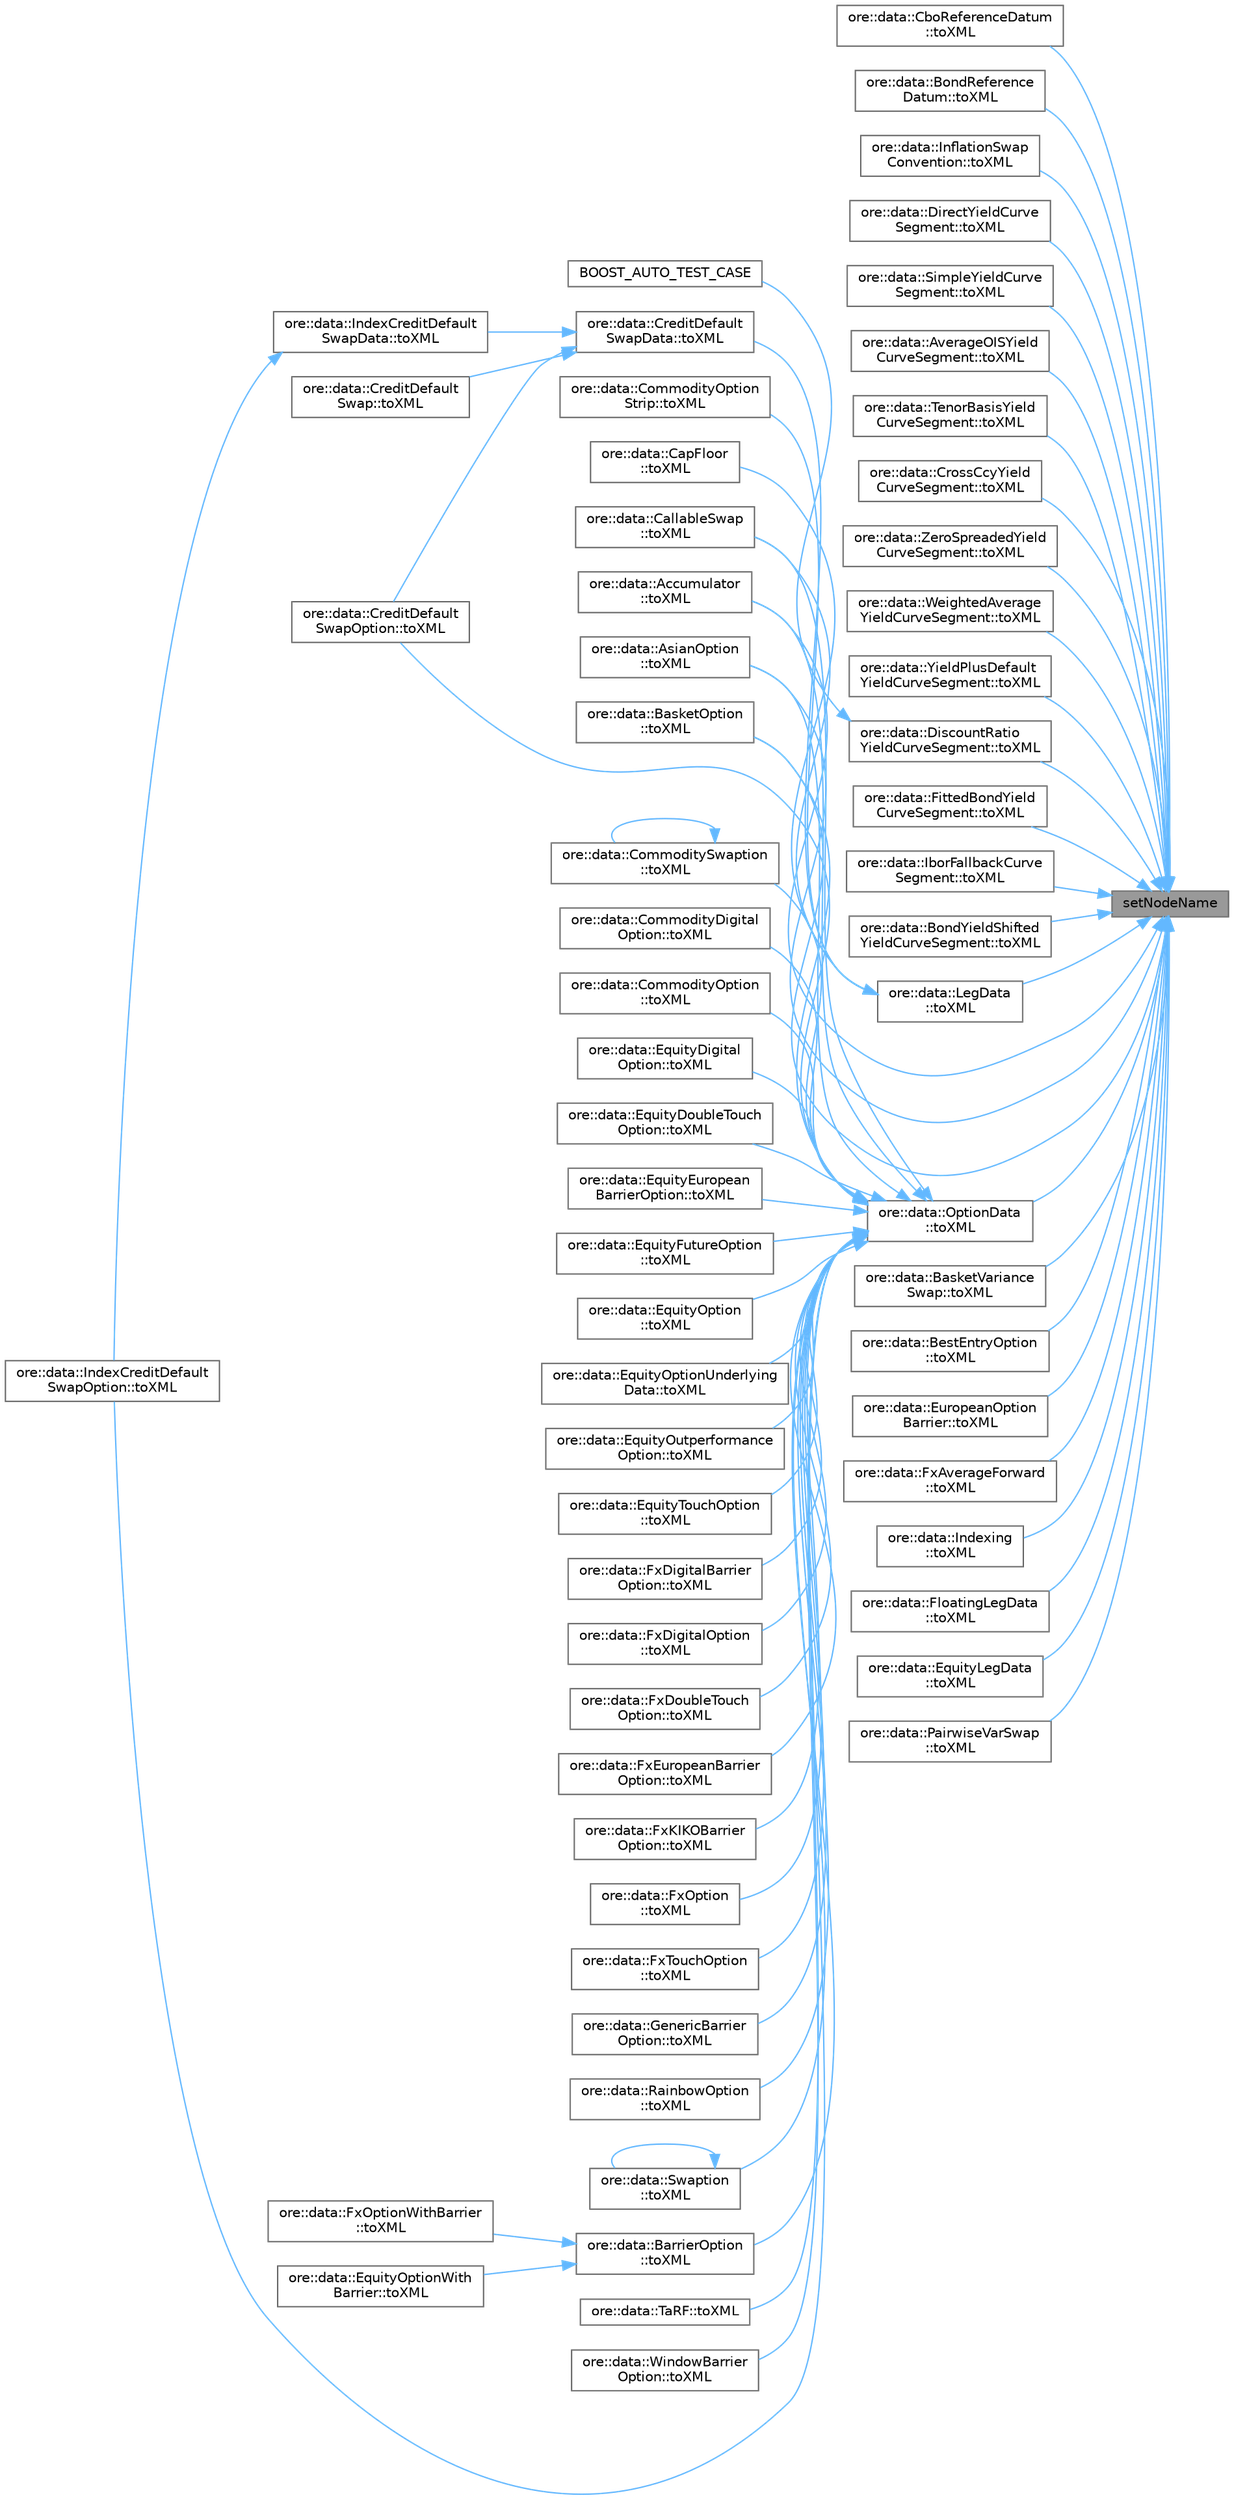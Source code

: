 digraph "setNodeName"
{
 // INTERACTIVE_SVG=YES
 // LATEX_PDF_SIZE
  bgcolor="transparent";
  edge [fontname=Helvetica,fontsize=10,labelfontname=Helvetica,labelfontsize=10];
  node [fontname=Helvetica,fontsize=10,shape=box,height=0.2,width=0.4];
  rankdir="RL";
  Node1 [label="setNodeName",height=0.2,width=0.4,color="gray40", fillcolor="grey60", style="filled", fontcolor="black",tooltip=" "];
  Node1 -> Node2 [dir="back",color="steelblue1",style="solid"];
  Node2 [label="ore::data::CboReferenceDatum\l::toXML",height=0.2,width=0.4,color="grey40", fillcolor="white", style="filled",URL="$classore_1_1data_1_1_cbo_reference_datum.html#a98c77e5a9e18de0cd031a56f97459774",tooltip=" "];
  Node1 -> Node3 [dir="back",color="steelblue1",style="solid"];
  Node3 [label="ore::data::BondReference\lDatum::toXML",height=0.2,width=0.4,color="grey40", fillcolor="white", style="filled",URL="$classore_1_1data_1_1_bond_reference_datum.html#a98c77e5a9e18de0cd031a56f97459774",tooltip=" "];
  Node1 -> Node4 [dir="back",color="steelblue1",style="solid"];
  Node4 [label="ore::data::InflationSwap\lConvention::toXML",height=0.2,width=0.4,color="grey40", fillcolor="white", style="filled",URL="$classore_1_1data_1_1_inflation_swap_convention.html#a7efefb9270d6c4933e4c96de0771f17a",tooltip=" "];
  Node1 -> Node5 [dir="back",color="steelblue1",style="solid"];
  Node5 [label="ore::data::DirectYieldCurve\lSegment::toXML",height=0.2,width=0.4,color="grey40", fillcolor="white", style="filled",URL="$classore_1_1data_1_1_direct_yield_curve_segment.html#a7efefb9270d6c4933e4c96de0771f17a",tooltip=" "];
  Node1 -> Node6 [dir="back",color="steelblue1",style="solid"];
  Node6 [label="ore::data::SimpleYieldCurve\lSegment::toXML",height=0.2,width=0.4,color="grey40", fillcolor="white", style="filled",URL="$classore_1_1data_1_1_simple_yield_curve_segment.html#a7efefb9270d6c4933e4c96de0771f17a",tooltip=" "];
  Node1 -> Node7 [dir="back",color="steelblue1",style="solid"];
  Node7 [label="ore::data::AverageOISYield\lCurveSegment::toXML",height=0.2,width=0.4,color="grey40", fillcolor="white", style="filled",URL="$classore_1_1data_1_1_average_o_i_s_yield_curve_segment.html#a7efefb9270d6c4933e4c96de0771f17a",tooltip=" "];
  Node1 -> Node8 [dir="back",color="steelblue1",style="solid"];
  Node8 [label="ore::data::TenorBasisYield\lCurveSegment::toXML",height=0.2,width=0.4,color="grey40", fillcolor="white", style="filled",URL="$classore_1_1data_1_1_tenor_basis_yield_curve_segment.html#a7efefb9270d6c4933e4c96de0771f17a",tooltip=" "];
  Node1 -> Node9 [dir="back",color="steelblue1",style="solid"];
  Node9 [label="ore::data::CrossCcyYield\lCurveSegment::toXML",height=0.2,width=0.4,color="grey40", fillcolor="white", style="filled",URL="$classore_1_1data_1_1_cross_ccy_yield_curve_segment.html#a7efefb9270d6c4933e4c96de0771f17a",tooltip=" "];
  Node1 -> Node10 [dir="back",color="steelblue1",style="solid"];
  Node10 [label="ore::data::ZeroSpreadedYield\lCurveSegment::toXML",height=0.2,width=0.4,color="grey40", fillcolor="white", style="filled",URL="$classore_1_1data_1_1_zero_spreaded_yield_curve_segment.html#a7efefb9270d6c4933e4c96de0771f17a",tooltip=" "];
  Node1 -> Node11 [dir="back",color="steelblue1",style="solid"];
  Node11 [label="ore::data::WeightedAverage\lYieldCurveSegment::toXML",height=0.2,width=0.4,color="grey40", fillcolor="white", style="filled",URL="$classore_1_1data_1_1_weighted_average_yield_curve_segment.html#a7efefb9270d6c4933e4c96de0771f17a",tooltip=" "];
  Node1 -> Node12 [dir="back",color="steelblue1",style="solid"];
  Node12 [label="ore::data::YieldPlusDefault\lYieldCurveSegment::toXML",height=0.2,width=0.4,color="grey40", fillcolor="white", style="filled",URL="$classore_1_1data_1_1_yield_plus_default_yield_curve_segment.html#a7efefb9270d6c4933e4c96de0771f17a",tooltip=" "];
  Node1 -> Node13 [dir="back",color="steelblue1",style="solid"];
  Node13 [label="ore::data::DiscountRatio\lYieldCurveSegment::toXML",height=0.2,width=0.4,color="grey40", fillcolor="white", style="filled",URL="$classore_1_1data_1_1_discount_ratio_yield_curve_segment.html#a7efefb9270d6c4933e4c96de0771f17a",tooltip=" "];
  Node13 -> Node14 [dir="back",color="steelblue1",style="solid"];
  Node14 [label="BOOST_AUTO_TEST_CASE",height=0.2,width=0.4,color="grey40", fillcolor="white", style="filled",URL="$test_2curveconfig_8cpp.html#ade3158f2c130b472f310e1c6f359d790",tooltip=" "];
  Node1 -> Node15 [dir="back",color="steelblue1",style="solid"];
  Node15 [label="ore::data::FittedBondYield\lCurveSegment::toXML",height=0.2,width=0.4,color="grey40", fillcolor="white", style="filled",URL="$classore_1_1data_1_1_fitted_bond_yield_curve_segment.html#a7efefb9270d6c4933e4c96de0771f17a",tooltip=" "];
  Node1 -> Node16 [dir="back",color="steelblue1",style="solid"];
  Node16 [label="ore::data::IborFallbackCurve\lSegment::toXML",height=0.2,width=0.4,color="grey40", fillcolor="white", style="filled",URL="$classore_1_1data_1_1_ibor_fallback_curve_segment.html#a7efefb9270d6c4933e4c96de0771f17a",tooltip=" "];
  Node1 -> Node17 [dir="back",color="steelblue1",style="solid"];
  Node17 [label="ore::data::BondYieldShifted\lYieldCurveSegment::toXML",height=0.2,width=0.4,color="grey40", fillcolor="white", style="filled",URL="$classore_1_1data_1_1_bond_yield_shifted_yield_curve_segment.html#a7efefb9270d6c4933e4c96de0771f17a",tooltip=" "];
  Node1 -> Node18 [dir="back",color="steelblue1",style="solid"];
  Node18 [label="ore::data::Accumulator\l::toXML",height=0.2,width=0.4,color="grey40", fillcolor="white", style="filled",URL="$classore_1_1data_1_1_accumulator.html#a7efefb9270d6c4933e4c96de0771f17a",tooltip=" "];
  Node1 -> Node19 [dir="back",color="steelblue1",style="solid"];
  Node19 [label="ore::data::AsianOption\l::toXML",height=0.2,width=0.4,color="grey40", fillcolor="white", style="filled",URL="$classore_1_1data_1_1_asian_option.html#a7efefb9270d6c4933e4c96de0771f17a",tooltip=" "];
  Node1 -> Node20 [dir="back",color="steelblue1",style="solid"];
  Node20 [label="ore::data::BasketOption\l::toXML",height=0.2,width=0.4,color="grey40", fillcolor="white", style="filled",URL="$classore_1_1data_1_1_basket_option.html#a7efefb9270d6c4933e4c96de0771f17a",tooltip=" "];
  Node1 -> Node21 [dir="back",color="steelblue1",style="solid"];
  Node21 [label="ore::data::BasketVariance\lSwap::toXML",height=0.2,width=0.4,color="grey40", fillcolor="white", style="filled",URL="$classore_1_1data_1_1_basket_variance_swap.html#a7efefb9270d6c4933e4c96de0771f17a",tooltip=" "];
  Node1 -> Node22 [dir="back",color="steelblue1",style="solid"];
  Node22 [label="ore::data::BestEntryOption\l::toXML",height=0.2,width=0.4,color="grey40", fillcolor="white", style="filled",URL="$classore_1_1data_1_1_best_entry_option.html#a7efefb9270d6c4933e4c96de0771f17a",tooltip=" "];
  Node1 -> Node23 [dir="back",color="steelblue1",style="solid"];
  Node23 [label="ore::data::EuropeanOption\lBarrier::toXML",height=0.2,width=0.4,color="grey40", fillcolor="white", style="filled",URL="$classore_1_1data_1_1_european_option_barrier.html#a7efefb9270d6c4933e4c96de0771f17a",tooltip=" "];
  Node1 -> Node24 [dir="back",color="steelblue1",style="solid"];
  Node24 [label="ore::data::FxAverageForward\l::toXML",height=0.2,width=0.4,color="grey40", fillcolor="white", style="filled",URL="$classore_1_1data_1_1_fx_average_forward.html#a7efefb9270d6c4933e4c96de0771f17a",tooltip=" "];
  Node1 -> Node25 [dir="back",color="steelblue1",style="solid"];
  Node25 [label="ore::data::Indexing\l::toXML",height=0.2,width=0.4,color="grey40", fillcolor="white", style="filled",URL="$classore_1_1data_1_1_indexing.html#a7efefb9270d6c4933e4c96de0771f17a",tooltip=" "];
  Node1 -> Node26 [dir="back",color="steelblue1",style="solid"];
  Node26 [label="ore::data::FloatingLegData\l::toXML",height=0.2,width=0.4,color="grey40", fillcolor="white", style="filled",URL="$classore_1_1data_1_1_floating_leg_data.html#a7efefb9270d6c4933e4c96de0771f17a",tooltip=" "];
  Node1 -> Node27 [dir="back",color="steelblue1",style="solid"];
  Node27 [label="ore::data::EquityLegData\l::toXML",height=0.2,width=0.4,color="grey40", fillcolor="white", style="filled",URL="$classore_1_1data_1_1_equity_leg_data.html#a7efefb9270d6c4933e4c96de0771f17a",tooltip=" "];
  Node1 -> Node28 [dir="back",color="steelblue1",style="solid"];
  Node28 [label="ore::data::LegData\l::toXML",height=0.2,width=0.4,color="grey40", fillcolor="white", style="filled",URL="$classore_1_1data_1_1_leg_data.html#a7efefb9270d6c4933e4c96de0771f17a",tooltip=" "];
  Node28 -> Node29 [dir="back",color="steelblue1",style="solid"];
  Node29 [label="ore::data::CallableSwap\l::toXML",height=0.2,width=0.4,color="grey40", fillcolor="white", style="filled",URL="$classore_1_1data_1_1_callable_swap.html#a98c77e5a9e18de0cd031a56f97459774",tooltip=" "];
  Node28 -> Node30 [dir="back",color="steelblue1",style="solid"];
  Node30 [label="ore::data::CommodityOption\lStrip::toXML",height=0.2,width=0.4,color="grey40", fillcolor="white", style="filled",URL="$classore_1_1data_1_1_commodity_option_strip.html#a98c77e5a9e18de0cd031a56f97459774",tooltip=" "];
  Node28 -> Node31 [dir="back",color="steelblue1",style="solid"];
  Node31 [label="ore::data::CapFloor\l::toXML",height=0.2,width=0.4,color="grey40", fillcolor="white", style="filled",URL="$classore_1_1data_1_1_cap_floor.html#a7efefb9270d6c4933e4c96de0771f17a",tooltip=" "];
  Node28 -> Node32 [dir="back",color="steelblue1",style="solid"];
  Node32 [label="ore::data::CreditDefault\lSwapData::toXML",height=0.2,width=0.4,color="grey40", fillcolor="white", style="filled",URL="$classore_1_1data_1_1_credit_default_swap_data.html#a7efefb9270d6c4933e4c96de0771f17a",tooltip=" "];
  Node32 -> Node33 [dir="back",color="steelblue1",style="solid"];
  Node33 [label="ore::data::IndexCreditDefault\lSwapData::toXML",height=0.2,width=0.4,color="grey40", fillcolor="white", style="filled",URL="$classore_1_1data_1_1_index_credit_default_swap_data.html#a98c77e5a9e18de0cd031a56f97459774",tooltip=" "];
  Node33 -> Node34 [dir="back",color="steelblue1",style="solid"];
  Node34 [label="ore::data::IndexCreditDefault\lSwapOption::toXML",height=0.2,width=0.4,color="grey40", fillcolor="white", style="filled",URL="$classore_1_1data_1_1_index_credit_default_swap_option.html#a98c77e5a9e18de0cd031a56f97459774",tooltip=" "];
  Node32 -> Node35 [dir="back",color="steelblue1",style="solid"];
  Node35 [label="ore::data::CreditDefault\lSwap::toXML",height=0.2,width=0.4,color="grey40", fillcolor="white", style="filled",URL="$classore_1_1data_1_1_credit_default_swap.html#a7efefb9270d6c4933e4c96de0771f17a",tooltip=" "];
  Node32 -> Node36 [dir="back",color="steelblue1",style="solid"];
  Node36 [label="ore::data::CreditDefault\lSwapOption::toXML",height=0.2,width=0.4,color="grey40", fillcolor="white", style="filled",URL="$classore_1_1data_1_1_credit_default_swap_option.html#a7efefb9270d6c4933e4c96de0771f17a",tooltip=" "];
  Node1 -> Node37 [dir="back",color="steelblue1",style="solid"];
  Node37 [label="ore::data::OptionData\l::toXML",height=0.2,width=0.4,color="grey40", fillcolor="white", style="filled",URL="$classore_1_1data_1_1_option_data.html#a7efefb9270d6c4933e4c96de0771f17a",tooltip=" "];
  Node37 -> Node38 [dir="back",color="steelblue1",style="solid"];
  Node38 [label="ore::data::BarrierOption\l::toXML",height=0.2,width=0.4,color="grey40", fillcolor="white", style="filled",URL="$classore_1_1data_1_1_barrier_option.html#a98c77e5a9e18de0cd031a56f97459774",tooltip=" "];
  Node38 -> Node39 [dir="back",color="steelblue1",style="solid"];
  Node39 [label="ore::data::FxOptionWithBarrier\l::toXML",height=0.2,width=0.4,color="grey40", fillcolor="white", style="filled",URL="$classore_1_1data_1_1_fx_option_with_barrier.html#a5c10f5bd7e0435a01713935a199ad5ff",tooltip=" "];
  Node38 -> Node40 [dir="back",color="steelblue1",style="solid"];
  Node40 [label="ore::data::EquityOptionWith\lBarrier::toXML",height=0.2,width=0.4,color="grey40", fillcolor="white", style="filled",URL="$classore_1_1data_1_1_equity_option_with_barrier.html#a5c10f5bd7e0435a01713935a199ad5ff",tooltip=" "];
  Node37 -> Node29 [dir="back",color="steelblue1",style="solid"];
  Node37 -> Node41 [dir="back",color="steelblue1",style="solid"];
  Node41 [label="ore::data::CommoditySwaption\l::toXML",height=0.2,width=0.4,color="grey40", fillcolor="white", style="filled",URL="$classore_1_1data_1_1_commodity_swaption.html#a98c77e5a9e18de0cd031a56f97459774",tooltip=" "];
  Node41 -> Node41 [dir="back",color="steelblue1",style="solid"];
  Node37 -> Node34 [dir="back",color="steelblue1",style="solid"];
  Node37 -> Node18 [dir="back",color="steelblue1",style="solid"];
  Node37 -> Node19 [dir="back",color="steelblue1",style="solid"];
  Node37 -> Node20 [dir="back",color="steelblue1",style="solid"];
  Node37 -> Node42 [dir="back",color="steelblue1",style="solid"];
  Node42 [label="ore::data::CommodityDigital\lOption::toXML",height=0.2,width=0.4,color="grey40", fillcolor="white", style="filled",URL="$classore_1_1data_1_1_commodity_digital_option.html#a7efefb9270d6c4933e4c96de0771f17a",tooltip=" "];
  Node37 -> Node43 [dir="back",color="steelblue1",style="solid"];
  Node43 [label="ore::data::CommodityOption\l::toXML",height=0.2,width=0.4,color="grey40", fillcolor="white", style="filled",URL="$classore_1_1data_1_1_commodity_option.html#a7efefb9270d6c4933e4c96de0771f17a",tooltip=" "];
  Node37 -> Node36 [dir="back",color="steelblue1",style="solid"];
  Node37 -> Node44 [dir="back",color="steelblue1",style="solid"];
  Node44 [label="ore::data::EquityDigital\lOption::toXML",height=0.2,width=0.4,color="grey40", fillcolor="white", style="filled",URL="$classore_1_1data_1_1_equity_digital_option.html#a7efefb9270d6c4933e4c96de0771f17a",tooltip=" "];
  Node37 -> Node45 [dir="back",color="steelblue1",style="solid"];
  Node45 [label="ore::data::EquityDoubleTouch\lOption::toXML",height=0.2,width=0.4,color="grey40", fillcolor="white", style="filled",URL="$classore_1_1data_1_1_equity_double_touch_option.html#a7efefb9270d6c4933e4c96de0771f17a",tooltip=" "];
  Node37 -> Node46 [dir="back",color="steelblue1",style="solid"];
  Node46 [label="ore::data::EquityEuropean\lBarrierOption::toXML",height=0.2,width=0.4,color="grey40", fillcolor="white", style="filled",URL="$classore_1_1data_1_1_equity_european_barrier_option.html#a7efefb9270d6c4933e4c96de0771f17a",tooltip=" "];
  Node37 -> Node47 [dir="back",color="steelblue1",style="solid"];
  Node47 [label="ore::data::EquityFutureOption\l::toXML",height=0.2,width=0.4,color="grey40", fillcolor="white", style="filled",URL="$classore_1_1data_1_1_equity_future_option.html#a7efefb9270d6c4933e4c96de0771f17a",tooltip=" "];
  Node37 -> Node48 [dir="back",color="steelblue1",style="solid"];
  Node48 [label="ore::data::EquityOption\l::toXML",height=0.2,width=0.4,color="grey40", fillcolor="white", style="filled",URL="$classore_1_1data_1_1_equity_option.html#a7efefb9270d6c4933e4c96de0771f17a",tooltip=" "];
  Node37 -> Node49 [dir="back",color="steelblue1",style="solid"];
  Node49 [label="ore::data::EquityOptionUnderlying\lData::toXML",height=0.2,width=0.4,color="grey40", fillcolor="white", style="filled",URL="$classore_1_1data_1_1_equity_option_underlying_data.html#a7efefb9270d6c4933e4c96de0771f17a",tooltip=" "];
  Node37 -> Node50 [dir="back",color="steelblue1",style="solid"];
  Node50 [label="ore::data::EquityOutperformance\lOption::toXML",height=0.2,width=0.4,color="grey40", fillcolor="white", style="filled",URL="$classore_1_1data_1_1_equity_outperformance_option.html#a7efefb9270d6c4933e4c96de0771f17a",tooltip=" "];
  Node37 -> Node51 [dir="back",color="steelblue1",style="solid"];
  Node51 [label="ore::data::EquityTouchOption\l::toXML",height=0.2,width=0.4,color="grey40", fillcolor="white", style="filled",URL="$classore_1_1data_1_1_equity_touch_option.html#a7efefb9270d6c4933e4c96de0771f17a",tooltip=" "];
  Node37 -> Node52 [dir="back",color="steelblue1",style="solid"];
  Node52 [label="ore::data::FxDigitalBarrier\lOption::toXML",height=0.2,width=0.4,color="grey40", fillcolor="white", style="filled",URL="$classore_1_1data_1_1_fx_digital_barrier_option.html#a7efefb9270d6c4933e4c96de0771f17a",tooltip=" "];
  Node37 -> Node53 [dir="back",color="steelblue1",style="solid"];
  Node53 [label="ore::data::FxDigitalOption\l::toXML",height=0.2,width=0.4,color="grey40", fillcolor="white", style="filled",URL="$classore_1_1data_1_1_fx_digital_option.html#a7efefb9270d6c4933e4c96de0771f17a",tooltip=" "];
  Node37 -> Node54 [dir="back",color="steelblue1",style="solid"];
  Node54 [label="ore::data::FxDoubleTouch\lOption::toXML",height=0.2,width=0.4,color="grey40", fillcolor="white", style="filled",URL="$classore_1_1data_1_1_fx_double_touch_option.html#a7efefb9270d6c4933e4c96de0771f17a",tooltip=" "];
  Node37 -> Node55 [dir="back",color="steelblue1",style="solid"];
  Node55 [label="ore::data::FxEuropeanBarrier\lOption::toXML",height=0.2,width=0.4,color="grey40", fillcolor="white", style="filled",URL="$classore_1_1data_1_1_fx_european_barrier_option.html#a7efefb9270d6c4933e4c96de0771f17a",tooltip=" "];
  Node37 -> Node56 [dir="back",color="steelblue1",style="solid"];
  Node56 [label="ore::data::FxKIKOBarrier\lOption::toXML",height=0.2,width=0.4,color="grey40", fillcolor="white", style="filled",URL="$classore_1_1data_1_1_fx_k_i_k_o_barrier_option.html#a7efefb9270d6c4933e4c96de0771f17a",tooltip=" "];
  Node37 -> Node57 [dir="back",color="steelblue1",style="solid"];
  Node57 [label="ore::data::FxOption\l::toXML",height=0.2,width=0.4,color="grey40", fillcolor="white", style="filled",URL="$classore_1_1data_1_1_fx_option.html#a7efefb9270d6c4933e4c96de0771f17a",tooltip=" "];
  Node37 -> Node58 [dir="back",color="steelblue1",style="solid"];
  Node58 [label="ore::data::FxTouchOption\l::toXML",height=0.2,width=0.4,color="grey40", fillcolor="white", style="filled",URL="$classore_1_1data_1_1_fx_touch_option.html#a7efefb9270d6c4933e4c96de0771f17a",tooltip=" "];
  Node37 -> Node59 [dir="back",color="steelblue1",style="solid"];
  Node59 [label="ore::data::GenericBarrier\lOption::toXML",height=0.2,width=0.4,color="grey40", fillcolor="white", style="filled",URL="$classore_1_1data_1_1_generic_barrier_option.html#a7efefb9270d6c4933e4c96de0771f17a",tooltip=" "];
  Node37 -> Node60 [dir="back",color="steelblue1",style="solid"];
  Node60 [label="ore::data::RainbowOption\l::toXML",height=0.2,width=0.4,color="grey40", fillcolor="white", style="filled",URL="$classore_1_1data_1_1_rainbow_option.html#a7efefb9270d6c4933e4c96de0771f17a",tooltip=" "];
  Node37 -> Node61 [dir="back",color="steelblue1",style="solid"];
  Node61 [label="ore::data::Swaption\l::toXML",height=0.2,width=0.4,color="grey40", fillcolor="white", style="filled",URL="$classore_1_1data_1_1_swaption.html#a7efefb9270d6c4933e4c96de0771f17a",tooltip=" "];
  Node61 -> Node61 [dir="back",color="steelblue1",style="solid"];
  Node37 -> Node62 [dir="back",color="steelblue1",style="solid"];
  Node62 [label="ore::data::TaRF::toXML",height=0.2,width=0.4,color="grey40", fillcolor="white", style="filled",URL="$classore_1_1data_1_1_ta_r_f.html#a7efefb9270d6c4933e4c96de0771f17a",tooltip=" "];
  Node37 -> Node63 [dir="back",color="steelblue1",style="solid"];
  Node63 [label="ore::data::WindowBarrier\lOption::toXML",height=0.2,width=0.4,color="grey40", fillcolor="white", style="filled",URL="$classore_1_1data_1_1_window_barrier_option.html#a7efefb9270d6c4933e4c96de0771f17a",tooltip=" "];
  Node1 -> Node64 [dir="back",color="steelblue1",style="solid"];
  Node64 [label="ore::data::PairwiseVarSwap\l::toXML",height=0.2,width=0.4,color="grey40", fillcolor="white", style="filled",URL="$classore_1_1data_1_1_pairwise_var_swap.html#a7efefb9270d6c4933e4c96de0771f17a",tooltip=" "];
}
